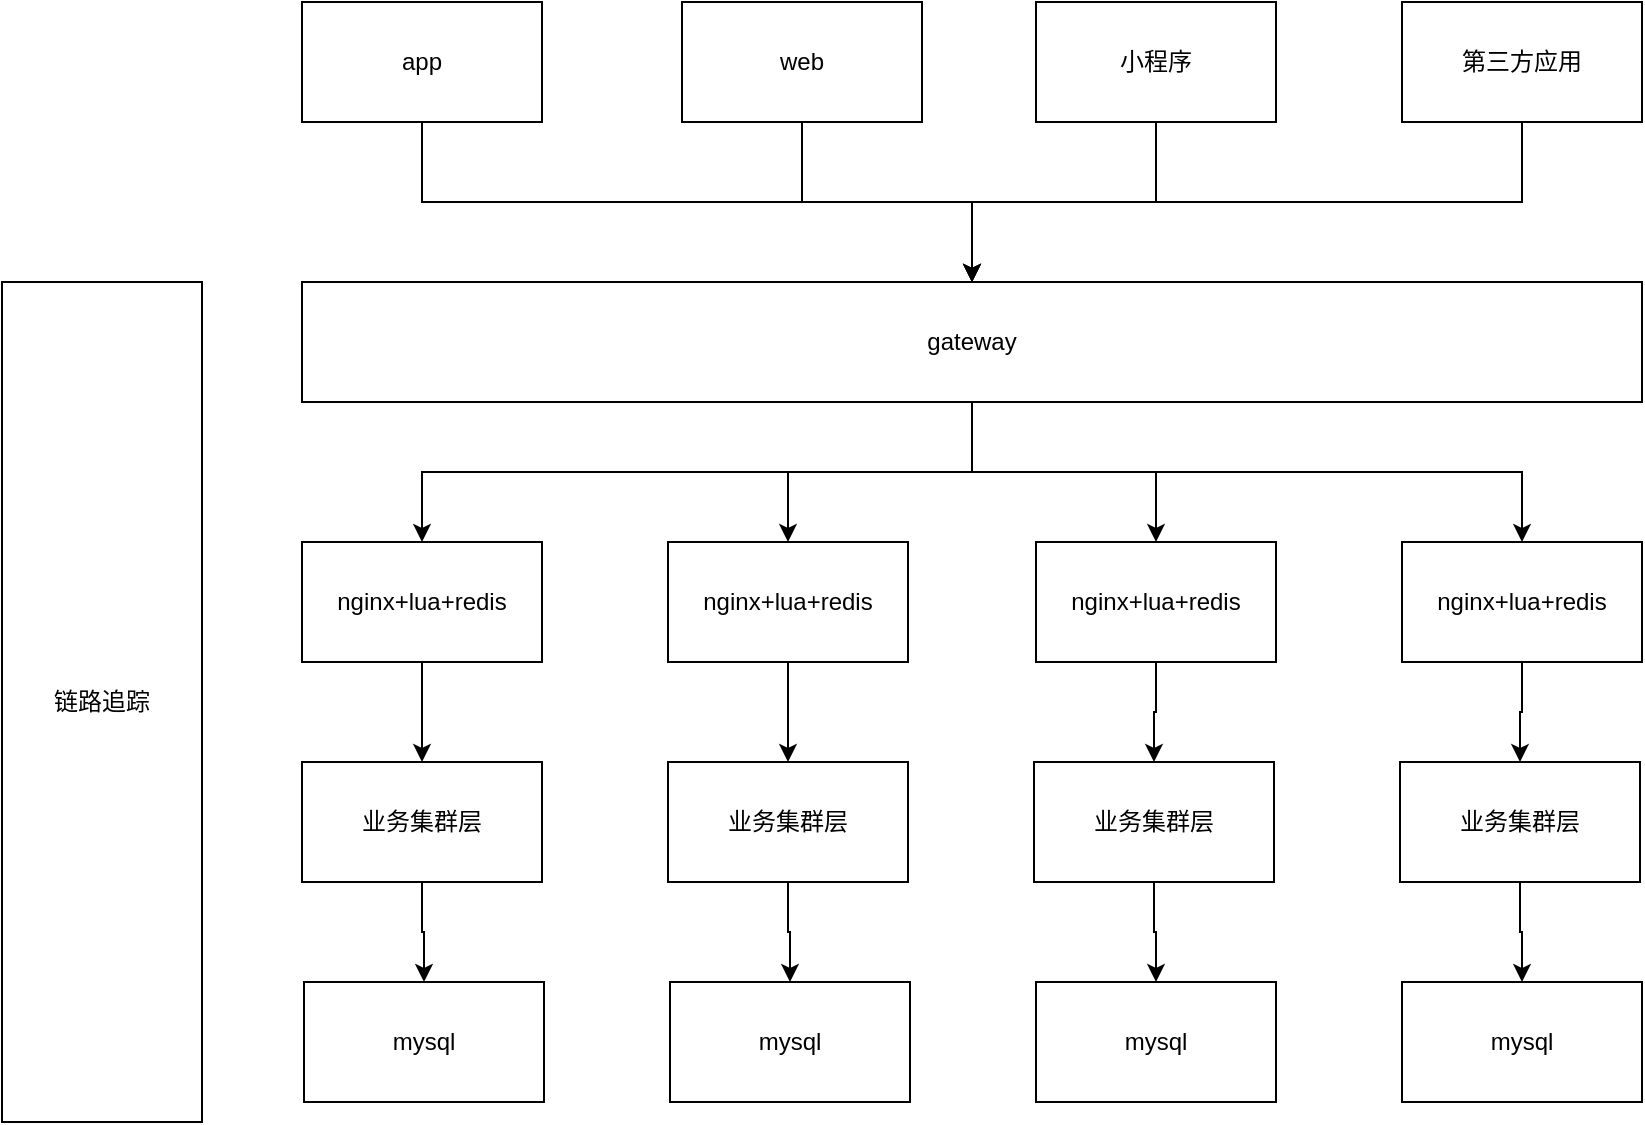 <mxfile version="12.2.9" type="github" pages="1"><diagram id="vXhYZ31qHfS7kKPsZMrC" name="第 1 页"><mxGraphModel dx="2235" dy="748" grid="1" gridSize="10" guides="1" tooltips="1" connect="1" arrows="1" fold="1" page="1" pageScale="1" pageWidth="827" pageHeight="1169" math="0" shadow="0"><root><mxCell id="0"/><mxCell id="1" parent="0"/><mxCell id="xIYhdZpzH4Wa1zPmHn5y-16" value="" style="edgeStyle=orthogonalEdgeStyle;rounded=0;orthogonalLoop=1;jettySize=auto;html=1;" edge="1" parent="1" source="xIYhdZpzH4Wa1zPmHn5y-1" target="xIYhdZpzH4Wa1zPmHn5y-5"><mxGeometry relative="1" as="geometry"/></mxCell><mxCell id="xIYhdZpzH4Wa1zPmHn5y-1" value="app" style="rounded=0;whiteSpace=wrap;html=1;" vertex="1" parent="1"><mxGeometry x="100" y="150" width="120" height="60" as="geometry"/></mxCell><mxCell id="xIYhdZpzH4Wa1zPmHn5y-13" value="" style="edgeStyle=orthogonalEdgeStyle;rounded=0;orthogonalLoop=1;jettySize=auto;html=1;" edge="1" parent="1" source="xIYhdZpzH4Wa1zPmHn5y-2" target="xIYhdZpzH4Wa1zPmHn5y-5"><mxGeometry relative="1" as="geometry"/></mxCell><mxCell id="xIYhdZpzH4Wa1zPmHn5y-2" value="web" style="rounded=0;whiteSpace=wrap;html=1;" vertex="1" parent="1"><mxGeometry x="290" y="150" width="120" height="60" as="geometry"/></mxCell><mxCell id="xIYhdZpzH4Wa1zPmHn5y-14" value="" style="edgeStyle=orthogonalEdgeStyle;rounded=0;orthogonalLoop=1;jettySize=auto;html=1;" edge="1" parent="1" source="xIYhdZpzH4Wa1zPmHn5y-3" target="xIYhdZpzH4Wa1zPmHn5y-5"><mxGeometry relative="1" as="geometry"/></mxCell><mxCell id="xIYhdZpzH4Wa1zPmHn5y-3" value="小程序" style="rounded=0;whiteSpace=wrap;html=1;" vertex="1" parent="1"><mxGeometry x="467" y="150" width="120" height="60" as="geometry"/></mxCell><mxCell id="xIYhdZpzH4Wa1zPmHn5y-15" value="" style="edgeStyle=orthogonalEdgeStyle;rounded=0;orthogonalLoop=1;jettySize=auto;html=1;" edge="1" parent="1" source="xIYhdZpzH4Wa1zPmHn5y-4" target="xIYhdZpzH4Wa1zPmHn5y-5"><mxGeometry relative="1" as="geometry"/></mxCell><mxCell id="xIYhdZpzH4Wa1zPmHn5y-4" value="第三方应用" style="rounded=0;whiteSpace=wrap;html=1;" vertex="1" parent="1"><mxGeometry x="650" y="150" width="120" height="60" as="geometry"/></mxCell><mxCell id="xIYhdZpzH4Wa1zPmHn5y-19" style="edgeStyle=orthogonalEdgeStyle;rounded=0;orthogonalLoop=1;jettySize=auto;html=1;entryX=0.5;entryY=0;entryDx=0;entryDy=0;" edge="1" parent="1" source="xIYhdZpzH4Wa1zPmHn5y-5" target="xIYhdZpzH4Wa1zPmHn5y-6"><mxGeometry relative="1" as="geometry"/></mxCell><mxCell id="xIYhdZpzH4Wa1zPmHn5y-20" style="edgeStyle=orthogonalEdgeStyle;rounded=0;orthogonalLoop=1;jettySize=auto;html=1;entryX=0.5;entryY=0;entryDx=0;entryDy=0;" edge="1" parent="1" source="xIYhdZpzH4Wa1zPmHn5y-5" target="xIYhdZpzH4Wa1zPmHn5y-7"><mxGeometry relative="1" as="geometry"/></mxCell><mxCell id="xIYhdZpzH4Wa1zPmHn5y-21" style="edgeStyle=orthogonalEdgeStyle;rounded=0;orthogonalLoop=1;jettySize=auto;html=1;entryX=0.5;entryY=0;entryDx=0;entryDy=0;" edge="1" parent="1" source="xIYhdZpzH4Wa1zPmHn5y-5" target="xIYhdZpzH4Wa1zPmHn5y-10"><mxGeometry relative="1" as="geometry"/></mxCell><mxCell id="xIYhdZpzH4Wa1zPmHn5y-22" style="edgeStyle=orthogonalEdgeStyle;rounded=0;orthogonalLoop=1;jettySize=auto;html=1;" edge="1" parent="1" source="xIYhdZpzH4Wa1zPmHn5y-5" target="xIYhdZpzH4Wa1zPmHn5y-11"><mxGeometry relative="1" as="geometry"/></mxCell><mxCell id="xIYhdZpzH4Wa1zPmHn5y-5" value="gateway" style="rounded=0;whiteSpace=wrap;html=1;" vertex="1" parent="1"><mxGeometry x="100" y="290" width="670" height="60" as="geometry"/></mxCell><mxCell id="xIYhdZpzH4Wa1zPmHn5y-27" value="" style="edgeStyle=orthogonalEdgeStyle;rounded=0;orthogonalLoop=1;jettySize=auto;html=1;" edge="1" parent="1" source="xIYhdZpzH4Wa1zPmHn5y-6" target="xIYhdZpzH4Wa1zPmHn5y-23"><mxGeometry relative="1" as="geometry"/></mxCell><mxCell id="xIYhdZpzH4Wa1zPmHn5y-6" value="nginx+lua+redis" style="rounded=0;whiteSpace=wrap;html=1;" vertex="1" parent="1"><mxGeometry x="100" y="420" width="120" height="60" as="geometry"/></mxCell><mxCell id="xIYhdZpzH4Wa1zPmHn5y-28" value="" style="edgeStyle=orthogonalEdgeStyle;rounded=0;orthogonalLoop=1;jettySize=auto;html=1;" edge="1" parent="1" source="xIYhdZpzH4Wa1zPmHn5y-7" target="xIYhdZpzH4Wa1zPmHn5y-24"><mxGeometry relative="1" as="geometry"/></mxCell><mxCell id="xIYhdZpzH4Wa1zPmHn5y-7" value="nginx+lua+redis" style="rounded=0;whiteSpace=wrap;html=1;" vertex="1" parent="1"><mxGeometry x="283" y="420" width="120" height="60" as="geometry"/></mxCell><mxCell id="xIYhdZpzH4Wa1zPmHn5y-29" value="" style="edgeStyle=orthogonalEdgeStyle;rounded=0;orthogonalLoop=1;jettySize=auto;html=1;" edge="1" parent="1" source="xIYhdZpzH4Wa1zPmHn5y-10" target="xIYhdZpzH4Wa1zPmHn5y-25"><mxGeometry relative="1" as="geometry"/></mxCell><mxCell id="xIYhdZpzH4Wa1zPmHn5y-10" value="nginx+lua+redis" style="rounded=0;whiteSpace=wrap;html=1;" vertex="1" parent="1"><mxGeometry x="467" y="420" width="120" height="60" as="geometry"/></mxCell><mxCell id="xIYhdZpzH4Wa1zPmHn5y-30" value="" style="edgeStyle=orthogonalEdgeStyle;rounded=0;orthogonalLoop=1;jettySize=auto;html=1;" edge="1" parent="1" source="xIYhdZpzH4Wa1zPmHn5y-11" target="xIYhdZpzH4Wa1zPmHn5y-26"><mxGeometry relative="1" as="geometry"/></mxCell><mxCell id="xIYhdZpzH4Wa1zPmHn5y-11" value="nginx+lua+redis" style="rounded=0;whiteSpace=wrap;html=1;" vertex="1" parent="1"><mxGeometry x="650" y="420" width="120" height="60" as="geometry"/></mxCell><mxCell id="xIYhdZpzH4Wa1zPmHn5y-35" value="" style="edgeStyle=orthogonalEdgeStyle;rounded=0;orthogonalLoop=1;jettySize=auto;html=1;" edge="1" parent="1" source="xIYhdZpzH4Wa1zPmHn5y-23" target="xIYhdZpzH4Wa1zPmHn5y-31"><mxGeometry relative="1" as="geometry"/></mxCell><mxCell id="xIYhdZpzH4Wa1zPmHn5y-23" value="业务集群层" style="rounded=0;whiteSpace=wrap;html=1;" vertex="1" parent="1"><mxGeometry x="100" y="530" width="120" height="60" as="geometry"/></mxCell><mxCell id="xIYhdZpzH4Wa1zPmHn5y-36" value="" style="edgeStyle=orthogonalEdgeStyle;rounded=0;orthogonalLoop=1;jettySize=auto;html=1;" edge="1" parent="1" source="xIYhdZpzH4Wa1zPmHn5y-24" target="xIYhdZpzH4Wa1zPmHn5y-32"><mxGeometry relative="1" as="geometry"/></mxCell><mxCell id="xIYhdZpzH4Wa1zPmHn5y-24" value="业务集群层" style="rounded=0;whiteSpace=wrap;html=1;" vertex="1" parent="1"><mxGeometry x="283" y="530" width="120" height="60" as="geometry"/></mxCell><mxCell id="xIYhdZpzH4Wa1zPmHn5y-37" value="" style="edgeStyle=orthogonalEdgeStyle;rounded=0;orthogonalLoop=1;jettySize=auto;html=1;" edge="1" parent="1" source="xIYhdZpzH4Wa1zPmHn5y-25" target="xIYhdZpzH4Wa1zPmHn5y-33"><mxGeometry relative="1" as="geometry"/></mxCell><mxCell id="xIYhdZpzH4Wa1zPmHn5y-25" value="业务集群层" style="rounded=0;whiteSpace=wrap;html=1;" vertex="1" parent="1"><mxGeometry x="466" y="530" width="120" height="60" as="geometry"/></mxCell><mxCell id="xIYhdZpzH4Wa1zPmHn5y-38" value="" style="edgeStyle=orthogonalEdgeStyle;rounded=0;orthogonalLoop=1;jettySize=auto;html=1;" edge="1" parent="1" source="xIYhdZpzH4Wa1zPmHn5y-26" target="xIYhdZpzH4Wa1zPmHn5y-34"><mxGeometry relative="1" as="geometry"/></mxCell><mxCell id="xIYhdZpzH4Wa1zPmHn5y-26" value="业务集群层" style="rounded=0;whiteSpace=wrap;html=1;" vertex="1" parent="1"><mxGeometry x="649" y="530" width="120" height="60" as="geometry"/></mxCell><mxCell id="xIYhdZpzH4Wa1zPmHn5y-31" value="mysql" style="rounded=0;whiteSpace=wrap;html=1;" vertex="1" parent="1"><mxGeometry x="101" y="640" width="120" height="60" as="geometry"/></mxCell><mxCell id="xIYhdZpzH4Wa1zPmHn5y-32" value="mysql" style="rounded=0;whiteSpace=wrap;html=1;" vertex="1" parent="1"><mxGeometry x="284" y="640" width="120" height="60" as="geometry"/></mxCell><mxCell id="xIYhdZpzH4Wa1zPmHn5y-33" value="mysql" style="rounded=0;whiteSpace=wrap;html=1;" vertex="1" parent="1"><mxGeometry x="467" y="640" width="120" height="60" as="geometry"/></mxCell><mxCell id="xIYhdZpzH4Wa1zPmHn5y-34" value="mysql" style="rounded=0;whiteSpace=wrap;html=1;" vertex="1" parent="1"><mxGeometry x="650" y="640" width="120" height="60" as="geometry"/></mxCell><mxCell id="xIYhdZpzH4Wa1zPmHn5y-39" value="链路追踪" style="rounded=0;whiteSpace=wrap;html=1;" vertex="1" parent="1"><mxGeometry x="-50" y="290" width="100" height="420" as="geometry"/></mxCell></root></mxGraphModel></diagram></mxfile>